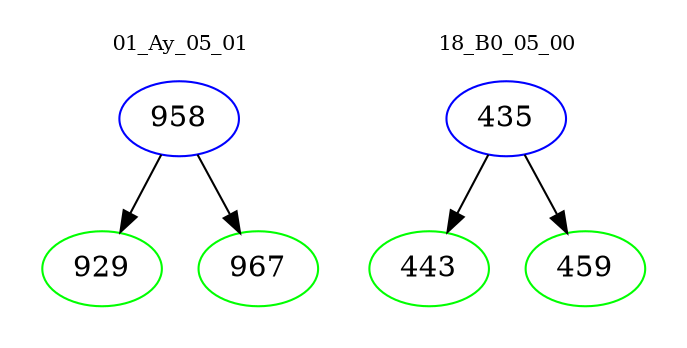 digraph{
subgraph cluster_0 {
color = white
label = "01_Ay_05_01";
fontsize=10;
T0_958 [label="958", color="blue"]
T0_958 -> T0_929 [color="black"]
T0_929 [label="929", color="green"]
T0_958 -> T0_967 [color="black"]
T0_967 [label="967", color="green"]
}
subgraph cluster_1 {
color = white
label = "18_B0_05_00";
fontsize=10;
T1_435 [label="435", color="blue"]
T1_435 -> T1_443 [color="black"]
T1_443 [label="443", color="green"]
T1_435 -> T1_459 [color="black"]
T1_459 [label="459", color="green"]
}
}
